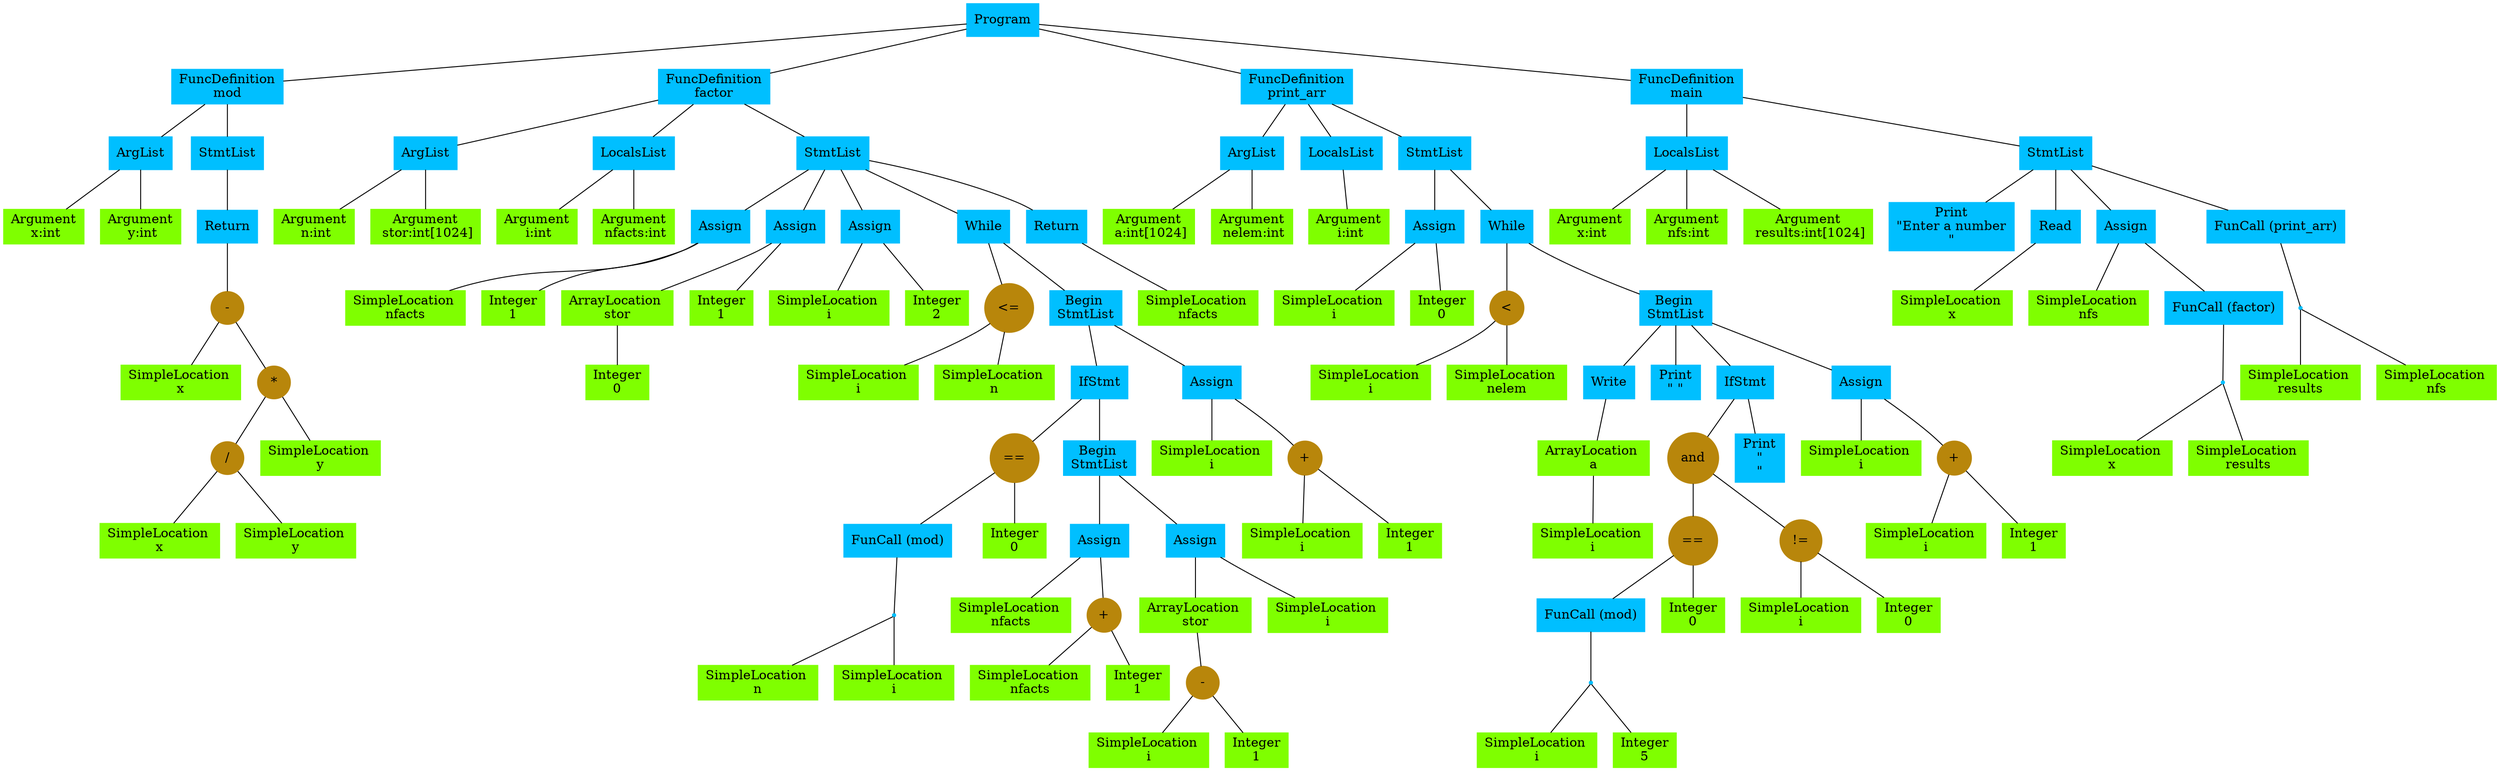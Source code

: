 digraph AST {
	node [color=deepskyblue shape=box style=filled]
	edge [arrowhead=none]
	n1 [label=Program]
	n2 [label="FuncDefinition
mod"]
	n3 [label=ArgList]
	n4 [label="Argument
 x:int" color=chartreuse]
	n3 -> n4
	n5 [label="Argument
 y:int" color=chartreuse]
	n3 -> n5
	n2 -> n3
	n6 [label=StmtList]
	n7 [label=Return]
	n8 [label="-" color=darkgoldenrod shape=circle]
	n9 [label="SimpleLocation 
x" color=chartreuse]
	n8 -> n9
	n10 [label="*" color=darkgoldenrod shape=circle]
	n11 [label="/" color=darkgoldenrod shape=circle]
	n12 [label="SimpleLocation 
x" color=chartreuse]
	n11 -> n12
	n13 [label="SimpleLocation 
y" color=chartreuse]
	n11 -> n13
	n10 -> n11
	n14 [label="SimpleLocation 
y" color=chartreuse]
	n10 -> n14
	n8 -> n10
	n7 -> n8
	n6 -> n7
	n2 -> n6
	n1 -> n2
	n15 [label="FuncDefinition
factor"]
	n16 [label=ArgList]
	n17 [label="Argument
 n:int" color=chartreuse]
	n16 -> n17
	n18 [label="Argument
 stor:int[1024]" color=chartreuse]
	n16 -> n18
	n15 -> n16
	n19 [label=LocalsList]
	n20 [label="Argument
 i:int" color=chartreuse]
	n19 -> n20
	n21 [label="Argument
 nfacts:int" color=chartreuse]
	n19 -> n21
	n15 -> n19
	n22 [label=StmtList]
	n23 [label=Assign]
	n24 [label="SimpleLocation 
nfacts" color=chartreuse]
	n23 -> n24
	n25 [label="Integer
1" color=chartreuse]
	n23 -> n25
	n22 -> n23
	n26 [label=Assign]
	n27 [label="ArrayLocation 
stor" color=chartreuse]
	n28 [label="Integer
0" color=chartreuse]
	n27 -> n28
	n26 -> n27
	n29 [label="Integer
1" color=chartreuse]
	n26 -> n29
	n22 -> n26
	n30 [label=Assign]
	n31 [label="SimpleLocation 
i" color=chartreuse]
	n30 -> n31
	n32 [label="Integer
2" color=chartreuse]
	n30 -> n32
	n22 -> n30
	n33 [label=While]
	n34 [label="<=" color=darkgoldenrod shape=circle]
	n35 [label="SimpleLocation 
i" color=chartreuse]
	n34 -> n35
	n36 [label="SimpleLocation 
n" color=chartreuse]
	n34 -> n36
	n33 -> n34
	n37 [label="Begin 
StmtList"]
	n38 [label=IfStmt]
	n39 [label="==" color=darkgoldenrod shape=circle]
	n40 [label="FunCall (mod)"]
	n41 [label=ArgList shape=point]
	n42 [label="SimpleLocation 
n" color=chartreuse]
	n41 -> n42
	n43 [label="SimpleLocation 
i" color=chartreuse]
	n41 -> n43
	n40 -> n41
	n39 -> n40
	n44 [label="Integer
0" color=chartreuse]
	n39 -> n44
	n38 -> n39
	n45 [label="Begin 
StmtList"]
	n46 [label=Assign]
	n47 [label="SimpleLocation 
nfacts" color=chartreuse]
	n46 -> n47
	n48 [label="+" color=darkgoldenrod shape=circle]
	n49 [label="SimpleLocation 
nfacts" color=chartreuse]
	n48 -> n49
	n50 [label="Integer
1" color=chartreuse]
	n48 -> n50
	n46 -> n48
	n45 -> n46
	n51 [label=Assign]
	n52 [label="ArrayLocation 
stor" color=chartreuse]
	n53 [label="-" color=darkgoldenrod shape=circle]
	n54 [label="SimpleLocation 
i" color=chartreuse]
	n53 -> n54
	n55 [label="Integer
1" color=chartreuse]
	n53 -> n55
	n52 -> n53
	n51 -> n52
	n56 [label="SimpleLocation 
i" color=chartreuse]
	n51 -> n56
	n45 -> n51
	n38 -> n45
	n37 -> n38
	n57 [label=Assign]
	n58 [label="SimpleLocation 
i" color=chartreuse]
	n57 -> n58
	n59 [label="+" color=darkgoldenrod shape=circle]
	n60 [label="SimpleLocation 
i" color=chartreuse]
	n59 -> n60
	n61 [label="Integer
1" color=chartreuse]
	n59 -> n61
	n57 -> n59
	n37 -> n57
	n33 -> n37
	n22 -> n33
	n62 [label=Return]
	n63 [label="SimpleLocation 
nfacts" color=chartreuse]
	n62 -> n63
	n22 -> n62
	n15 -> n22
	n1 -> n15
	n64 [label="FuncDefinition
print_arr"]
	n65 [label=ArgList]
	n66 [label="Argument
 a:int[1024]" color=chartreuse]
	n65 -> n66
	n67 [label="Argument
 nelem:int" color=chartreuse]
	n65 -> n67
	n64 -> n65
	n68 [label=LocalsList]
	n69 [label="Argument
 i:int" color=chartreuse]
	n68 -> n69
	n64 -> n68
	n70 [label=StmtList]
	n71 [label=Assign]
	n72 [label="SimpleLocation 
i" color=chartreuse]
	n71 -> n72
	n73 [label="Integer
0" color=chartreuse]
	n71 -> n73
	n70 -> n71
	n74 [label=While]
	n75 [label="<" color=darkgoldenrod shape=circle]
	n76 [label="SimpleLocation 
i" color=chartreuse]
	n75 -> n76
	n77 [label="SimpleLocation 
nelem" color=chartreuse]
	n75 -> n77
	n74 -> n75
	n78 [label="Begin 
StmtList"]
	n79 [label=Write]
	n80 [label="ArrayLocation 
a" color=chartreuse]
	n81 [label="SimpleLocation 
i" color=chartreuse]
	n80 -> n81
	n79 -> n80
	n78 -> n79
	n82 [label="Print
\" \""]
	n78 -> n82
	n83 [label=IfStmt]
	n84 [label=and color=darkgoldenrod shape=circle]
	n85 [label="==" color=darkgoldenrod shape=circle]
	n86 [label="FunCall (mod)"]
	n87 [label=ArgList shape=point]
	n88 [label="SimpleLocation 
i" color=chartreuse]
	n87 -> n88
	n89 [label="Integer
5" color=chartreuse]
	n87 -> n89
	n86 -> n87
	n85 -> n86
	n90 [label="Integer
0" color=chartreuse]
	n85 -> n90
	n84 -> n85
	n91 [label="!=" color=darkgoldenrod shape=circle]
	n92 [label="SimpleLocation 
i" color=chartreuse]
	n91 -> n92
	n93 [label="Integer
0" color=chartreuse]
	n91 -> n93
	n84 -> n91
	n83 -> n84
	n94 [label="Print
\"\n\""]
	n83 -> n94
	n78 -> n83
	n95 [label=Assign]
	n96 [label="SimpleLocation 
i" color=chartreuse]
	n95 -> n96
	n97 [label="+" color=darkgoldenrod shape=circle]
	n98 [label="SimpleLocation 
i" color=chartreuse]
	n97 -> n98
	n99 [label="Integer
1" color=chartreuse]
	n97 -> n99
	n95 -> n97
	n78 -> n95
	n74 -> n78
	n70 -> n74
	n64 -> n70
	n1 -> n64
	n100 [label="FuncDefinition
main"]
	n101 [label=LocalsList]
	n102 [label="Argument
 x:int" color=chartreuse]
	n101 -> n102
	n103 [label="Argument
 nfs:int" color=chartreuse]
	n101 -> n103
	n104 [label="Argument
 results:int[1024]" color=chartreuse]
	n101 -> n104
	n100 -> n101
	n105 [label=StmtList]
	n106 [label="Print
\"Enter a number\n\""]
	n105 -> n106
	n107 [label=Read]
	n108 [label="SimpleLocation 
x" color=chartreuse]
	n107 -> n108
	n105 -> n107
	n109 [label=Assign]
	n110 [label="SimpleLocation 
nfs" color=chartreuse]
	n109 -> n110
	n111 [label="FunCall (factor)"]
	n112 [label=ArgList shape=point]
	n113 [label="SimpleLocation 
x" color=chartreuse]
	n112 -> n113
	n114 [label="SimpleLocation 
results" color=chartreuse]
	n112 -> n114
	n111 -> n112
	n109 -> n111
	n105 -> n109
	n115 [label="FunCall (print_arr)"]
	n116 [label=ArgList shape=point]
	n117 [label="SimpleLocation 
results" color=chartreuse]
	n116 -> n117
	n118 [label="SimpleLocation 
nfs" color=chartreuse]
	n116 -> n118
	n115 -> n116
	n105 -> n115
	n100 -> n105
	n1 -> n100
}

